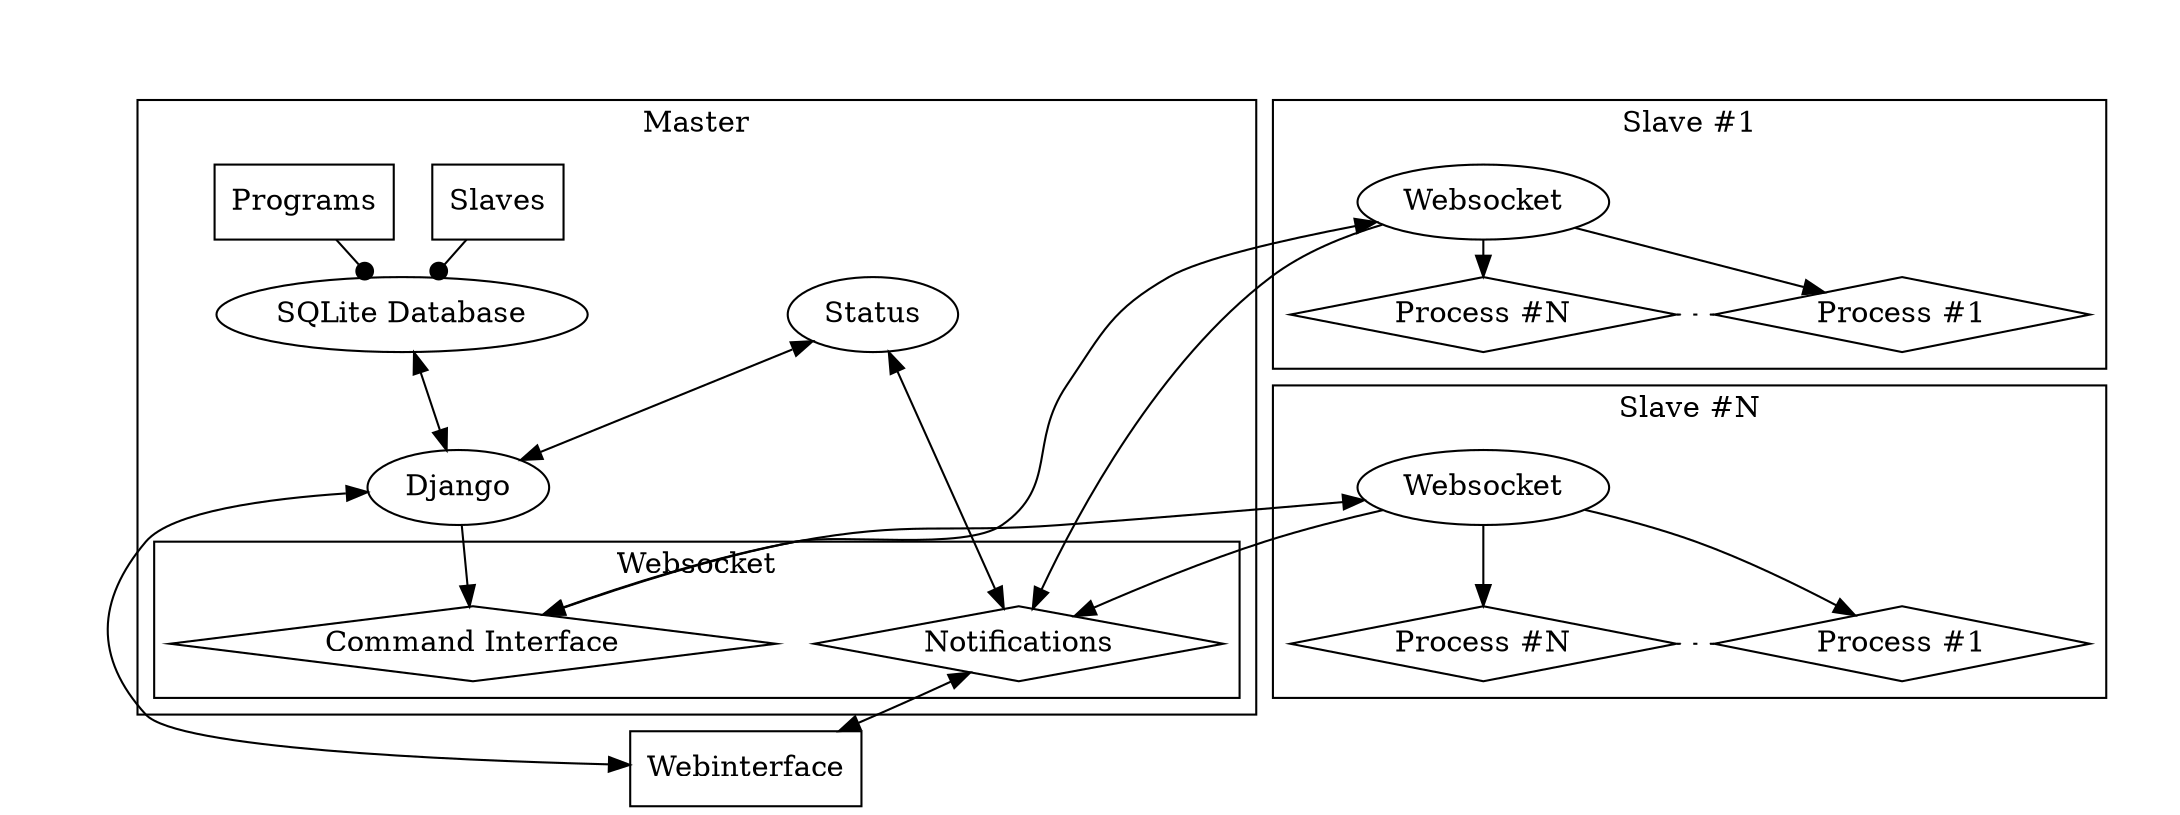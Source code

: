 digraph {
	rankdir=TB;

	01 [style=invis];
	02 [style=invis];
	03 [style=invis];

	subgraph cluster_master {
		nodesep=1;
		ranksep=0;
		{
			db_slave [label="Slaves", shape=box];
			db_proc [label="Programs", shape=box];
		}

		subgraph cluster_websocket {
			label = "Websocket";
			{
				notification [label="Notifications", shape=diamond];
				commands [label="Command Interface", shape=diamond];
			}
		}


		{
			db [label="SQLite Database"];
			django [label="Django"];
			status [label="Status"];
		}


		label = "Master";
		db -> django [dir=both];
		db_slave -> db[arrowhead="dot"];
		db_proc -> db[arrowhead="dot"];
	}
	
   subgraph cluster_slave_1 {
      conn_s1 [label="Websocket"];
      {
         rank=same;
         prog_s1_1 [label="Process #1", shape=diamond];
         prog_s1_n [label="Process #N", shape=diamond];
      }
      label = "Slave #1";

      conn_s1 -> prog_s1_1;
      conn_s1 -> prog_s1_n;
      prog_s1_1 -> prog_s1_n[style="dotted", dir="none"];
   }

   subgraph cluster_slave_n {
      conn_sn [label="Websocket"];
      {
         rank=same;
         prog_sn_1 [label="Process #1", shape=diamond];
         prog_sn_n [label="Process #N", shape=diamond];
      }
      label = "Slave #N";

      prog_sn_1 -> prog_sn_n[style="dotted", dir="none"];
      conn_sn -> prog_sn_1;
      conn_sn -> prog_sn_n;
   }


	user [label="Webinterface", shape=box];
	user -> django[dir=both];
	user -> notification[dir=both];

   django->commands; 

   notification -> user[style=invis];
   commands -> user[style=invis];
	02 -> db[style=invis];
	03 -> conn_s1[style=invis];
	03 -> conn_sn[style=invis];
	
   status -> django[dir=both];
	status -> notification[dir=both];

	conn_s1 -> commands [dir=both];
	conn_s1 -> notification;

	conn_sn -> commands [dir=both];
	conn_sn -> notification;

   prog_s1_n -> conn_sn[style=invis];

}
